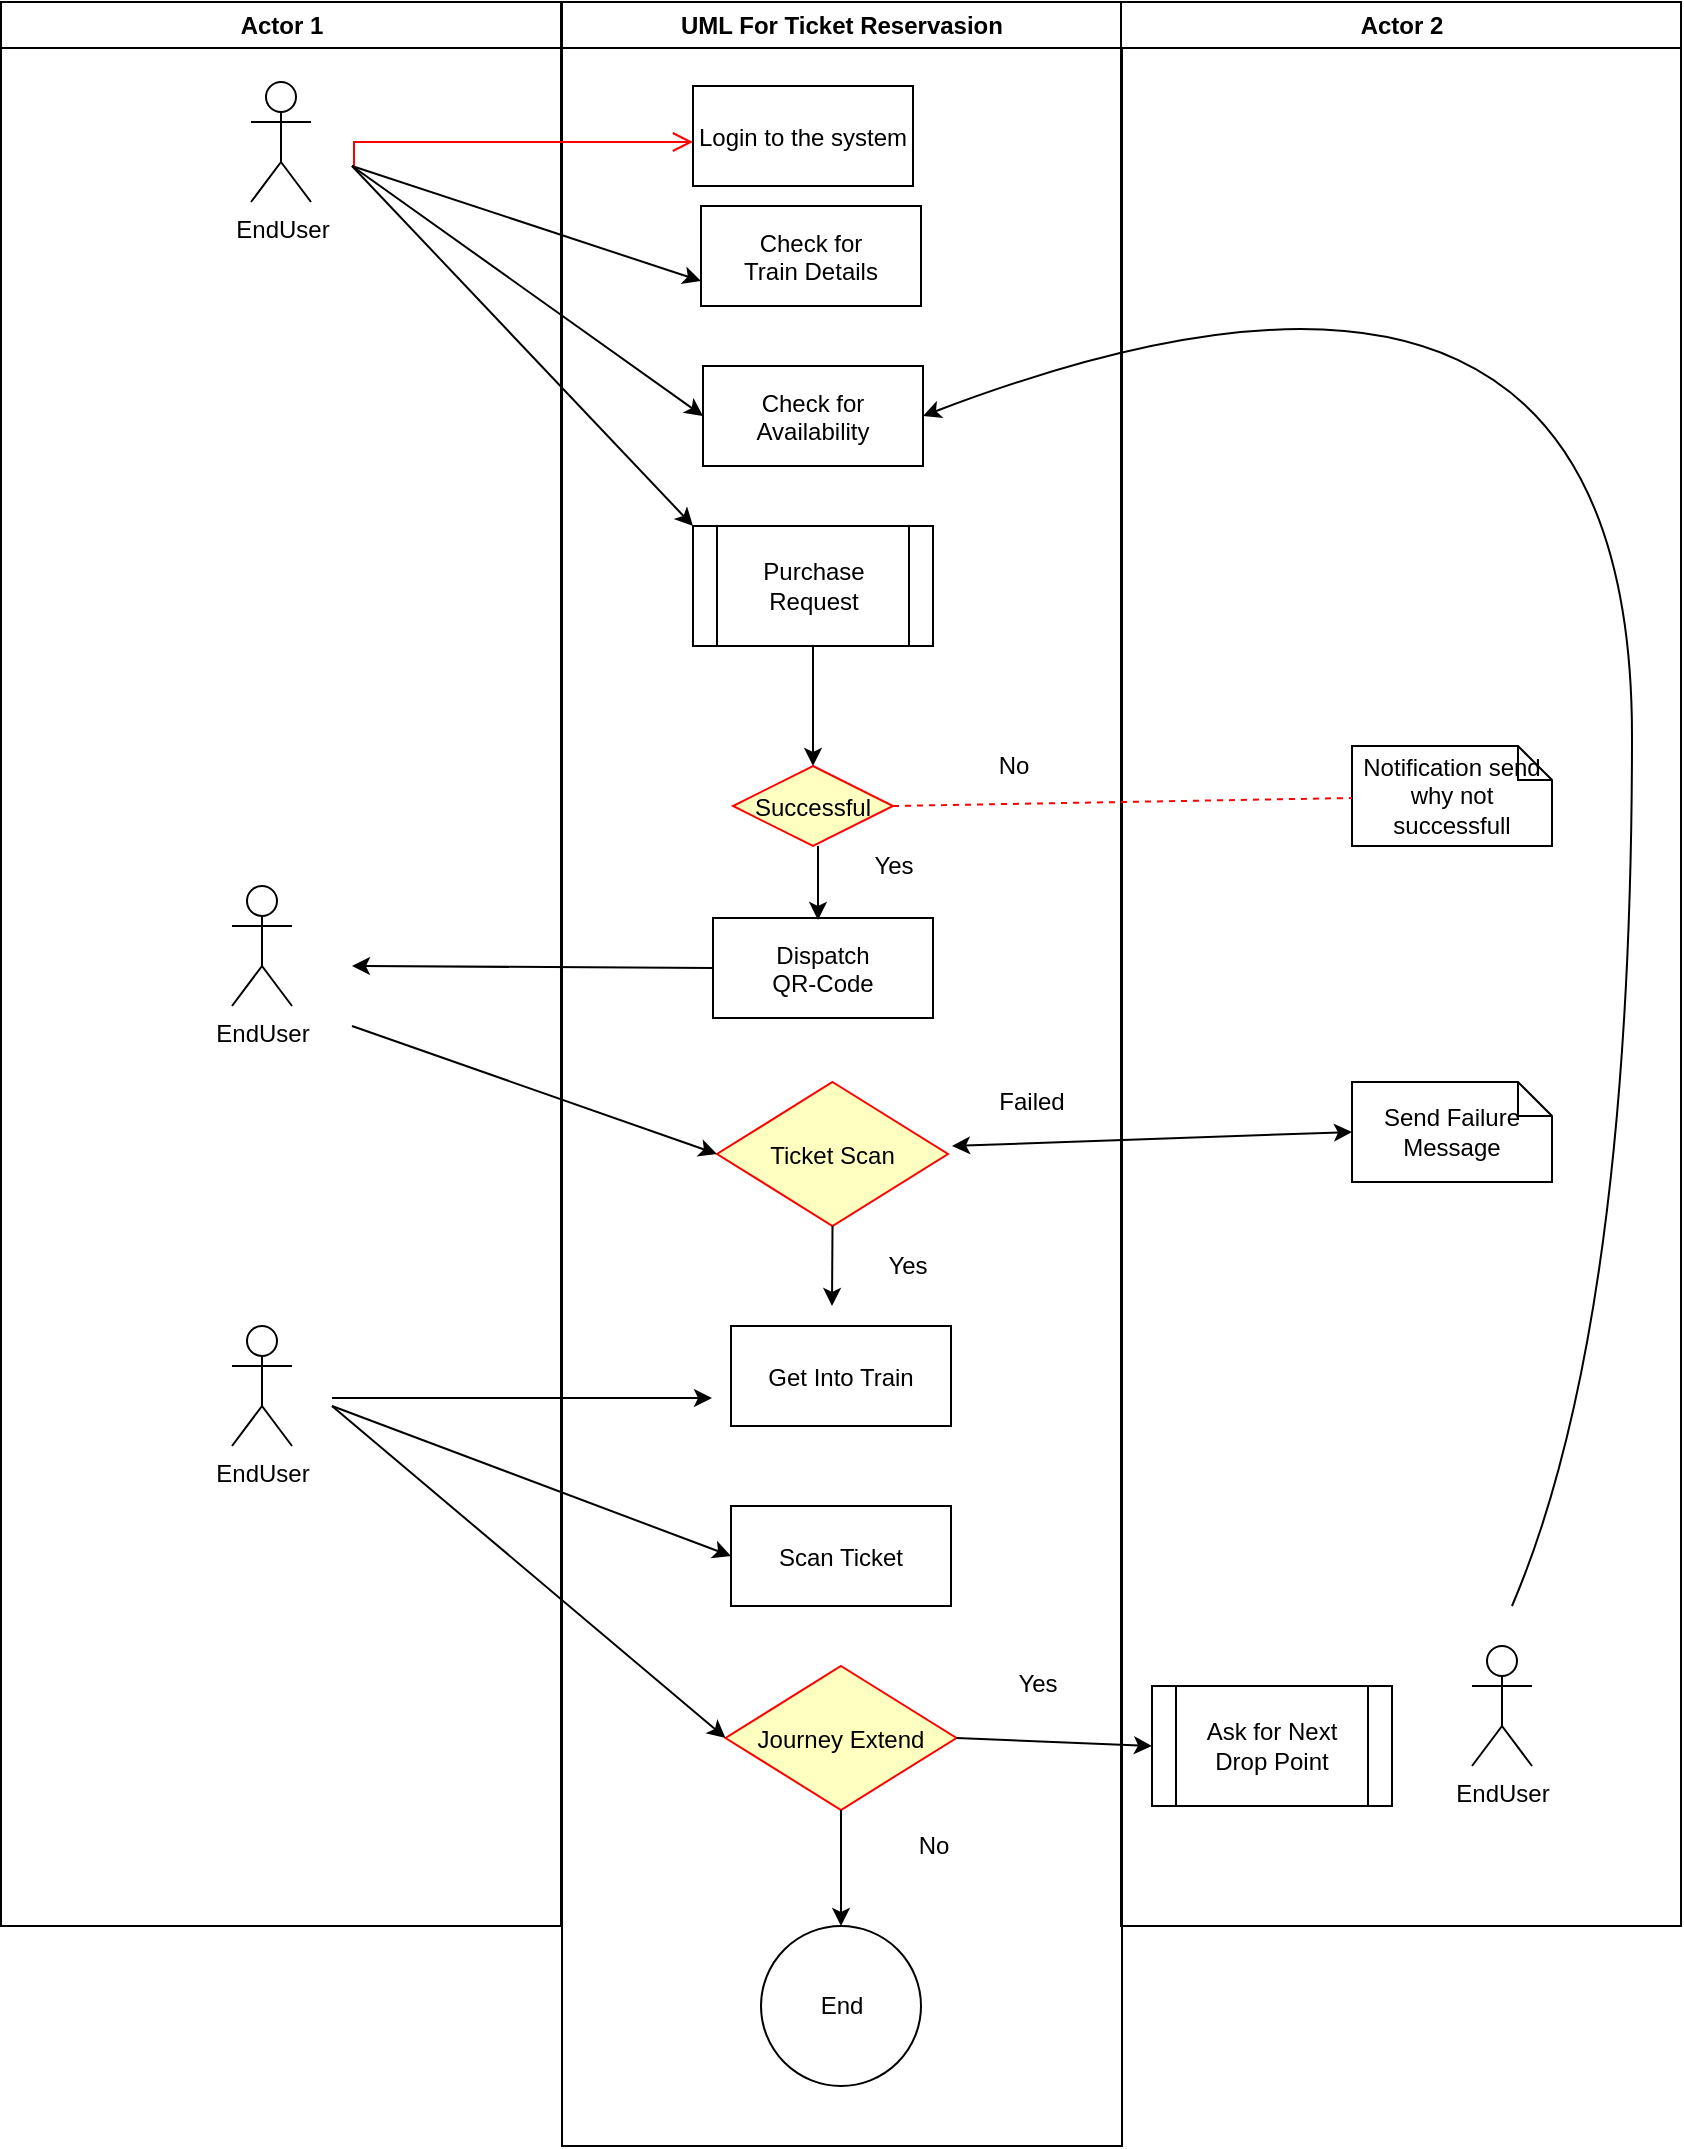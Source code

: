 <mxfile version="14.0.1" type="device"><diagram name="Page-1" id="e7e014a7-5840-1c2e-5031-d8a46d1fe8dd"><mxGraphModel dx="1310" dy="655" grid="1" gridSize="10" guides="1" tooltips="1" connect="1" arrows="1" fold="1" page="1" pageScale="1" pageWidth="1169" pageHeight="826" background="#ffffff" math="0" shadow="0"><root><mxCell id="0"/><mxCell id="1" parent="0"/><mxCell id="2" value="Actor 1" style="swimlane;whiteSpace=wrap" parent="1" vertex="1"><mxGeometry x="164.5" y="128" width="280" height="962" as="geometry"/></mxCell><mxCell id="hUE03S2M3CRm0VafGHR8-41" value="EndUser" style="shape=umlActor;verticalLabelPosition=bottom;verticalAlign=top;html=1;outlineConnect=0;" vertex="1" parent="2"><mxGeometry x="125" y="40" width="30" height="60" as="geometry"/></mxCell><mxCell id="hUE03S2M3CRm0VafGHR8-58" value="EndUser" style="shape=umlActor;verticalLabelPosition=bottom;verticalAlign=top;html=1;outlineConnect=0;" vertex="1" parent="2"><mxGeometry x="115.5" y="442" width="30" height="60" as="geometry"/></mxCell><mxCell id="hUE03S2M3CRm0VafGHR8-73" value="EndUser" style="shape=umlActor;verticalLabelPosition=bottom;verticalAlign=top;html=1;outlineConnect=0;" vertex="1" parent="2"><mxGeometry x="115.5" y="662" width="30" height="60" as="geometry"/></mxCell><mxCell id="hUE03S2M3CRm0VafGHR8-74" value="" style="endArrow=classic;html=1;" edge="1" parent="2"><mxGeometry width="50" height="50" relative="1" as="geometry"><mxPoint x="165.5" y="698" as="sourcePoint"/><mxPoint x="355.5" y="698" as="targetPoint"/></mxGeometry></mxCell><mxCell id="3" value="UML For Ticket Reservasion" style="swimlane;whiteSpace=wrap" parent="1" vertex="1"><mxGeometry x="445" y="128" width="280" height="1072" as="geometry"/></mxCell><mxCell id="14" value="" style="edgeStyle=elbowEdgeStyle;elbow=horizontal;verticalAlign=bottom;endArrow=open;endSize=8;strokeColor=#FF0000;endFill=1;rounded=0" parent="3" target="15" edge="1"><mxGeometry x="40" y="20" as="geometry"><mxPoint x="55" y="90" as="targetPoint"/><mxPoint x="-104" y="82" as="sourcePoint"/><Array as="points"><mxPoint x="-104" y="70"/></Array></mxGeometry></mxCell><mxCell id="15" value="Login to the system" style="" parent="3" vertex="1"><mxGeometry x="65.5" y="42" width="110" height="50" as="geometry"/></mxCell><mxCell id="16" value="Check for &#10;Availability" style="" parent="3" vertex="1"><mxGeometry x="70.5" y="182" width="110" height="50" as="geometry"/></mxCell><mxCell id="21" value="Successful" style="rhombus;fillColor=#ffffc0;strokeColor=#ff0000;" parent="3" vertex="1"><mxGeometry x="85.5" y="382" width="80" height="40" as="geometry"/></mxCell><mxCell id="hUE03S2M3CRm0VafGHR8-45" value="Check for &#10;Train Details" style="" vertex="1" parent="3"><mxGeometry x="69.5" y="102" width="110" height="50" as="geometry"/></mxCell><mxCell id="hUE03S2M3CRm0VafGHR8-54" value="Purchase Request" style="shape=process;whiteSpace=wrap;html=1;backgroundOutline=1;" vertex="1" parent="3"><mxGeometry x="65.5" y="262" width="120" height="60" as="geometry"/></mxCell><mxCell id="hUE03S2M3CRm0VafGHR8-55" value="" style="endArrow=classic;html=1;exitX=0.5;exitY=1;exitDx=0;exitDy=0;entryX=0.5;entryY=0;entryDx=0;entryDy=0;" edge="1" parent="3" source="hUE03S2M3CRm0VafGHR8-54" target="21"><mxGeometry width="50" height="50" relative="1" as="geometry"><mxPoint x="175.5" y="242" as="sourcePoint"/><mxPoint x="225.5" y="192" as="targetPoint"/></mxGeometry></mxCell><mxCell id="hUE03S2M3CRm0VafGHR8-57" value="No" style="text;html=1;strokeColor=none;fillColor=none;align=center;verticalAlign=middle;whiteSpace=wrap;rounded=0;" vertex="1" parent="3"><mxGeometry x="205.5" y="372" width="40" height="20" as="geometry"/></mxCell><mxCell id="30" value="Dispatch&#10;QR-Code" style="" parent="3" vertex="1"><mxGeometry x="75.5" y="458" width="110" height="50" as="geometry"/></mxCell><mxCell id="hUE03S2M3CRm0VafGHR8-60" value="Yes" style="text;html=1;strokeColor=none;fillColor=none;align=center;verticalAlign=middle;whiteSpace=wrap;rounded=0;" vertex="1" parent="3"><mxGeometry x="145.5" y="422" width="40" height="20" as="geometry"/></mxCell><mxCell id="hUE03S2M3CRm0VafGHR8-65" value="Ticket Scan" style="rhombus;fillColor=#ffffc0;strokeColor=#ff0000;" vertex="1" parent="3"><mxGeometry x="77.5" y="540" width="115.5" height="72" as="geometry"/></mxCell><mxCell id="hUE03S2M3CRm0VafGHR8-67" value="Failed" style="text;html=1;strokeColor=none;fillColor=none;align=center;verticalAlign=middle;whiteSpace=wrap;rounded=0;" vertex="1" parent="3"><mxGeometry x="215" y="540" width="40" height="20" as="geometry"/></mxCell><mxCell id="hUE03S2M3CRm0VafGHR8-70" value="Yes" style="text;html=1;strokeColor=none;fillColor=none;align=center;verticalAlign=middle;whiteSpace=wrap;rounded=0;" vertex="1" parent="3"><mxGeometry x="153" y="622" width="40" height="20" as="geometry"/></mxCell><mxCell id="33" value="Get Into Train" style="" parent="3" vertex="1"><mxGeometry x="84.5" y="662" width="110" height="50" as="geometry"/></mxCell><mxCell id="hUE03S2M3CRm0VafGHR8-76" value="Journey Extend" style="rhombus;fillColor=#ffffc0;strokeColor=#ff0000;" vertex="1" parent="3"><mxGeometry x="81.75" y="832" width="115.5" height="72" as="geometry"/></mxCell><mxCell id="hUE03S2M3CRm0VafGHR8-77" value="Scan Ticket" style="" vertex="1" parent="3"><mxGeometry x="84.5" y="752" width="110" height="50" as="geometry"/></mxCell><mxCell id="hUE03S2M3CRm0VafGHR8-78" value="No" style="text;html=1;strokeColor=none;fillColor=none;align=center;verticalAlign=middle;whiteSpace=wrap;rounded=0;" vertex="1" parent="3"><mxGeometry x="165.5" y="912" width="40" height="20" as="geometry"/></mxCell><mxCell id="hUE03S2M3CRm0VafGHR8-79" value="End" style="ellipse;whiteSpace=wrap;html=1;aspect=fixed;" vertex="1" parent="3"><mxGeometry x="99.5" y="962" width="80" height="80" as="geometry"/></mxCell><mxCell id="hUE03S2M3CRm0VafGHR8-81" value="" style="endArrow=classic;html=1;exitX=0.5;exitY=1;exitDx=0;exitDy=0;entryX=0.5;entryY=0;entryDx=0;entryDy=0;" edge="1" parent="3" source="hUE03S2M3CRm0VafGHR8-76" target="hUE03S2M3CRm0VafGHR8-79"><mxGeometry width="50" height="50" relative="1" as="geometry"><mxPoint x="175" y="972" as="sourcePoint"/><mxPoint x="225" y="922" as="targetPoint"/></mxGeometry></mxCell><mxCell id="hUE03S2M3CRm0VafGHR8-82" value="Yes" style="text;html=1;strokeColor=none;fillColor=none;align=center;verticalAlign=middle;whiteSpace=wrap;rounded=0;" vertex="1" parent="3"><mxGeometry x="218" y="831" width="40" height="20" as="geometry"/></mxCell><mxCell id="4" value="Actor 2" style="swimlane;whiteSpace=wrap" parent="1" vertex="1"><mxGeometry x="724.5" y="128" width="280" height="962" as="geometry"/></mxCell><mxCell id="31" value="Notification send why not successfull" style="shape=note;whiteSpace=wrap;size=17" parent="4" vertex="1"><mxGeometry x="115.5" y="372" width="100" height="50" as="geometry"/></mxCell><mxCell id="hUE03S2M3CRm0VafGHR8-68" value="Send Failure Message" style="shape=note;whiteSpace=wrap;size=17" vertex="1" parent="4"><mxGeometry x="115.5" y="540" width="100" height="50" as="geometry"/></mxCell><mxCell id="hUE03S2M3CRm0VafGHR8-84" value="EndUser" style="shape=umlActor;verticalLabelPosition=bottom;verticalAlign=top;html=1;outlineConnect=0;" vertex="1" parent="4"><mxGeometry x="175.5" y="822" width="30" height="60" as="geometry"/></mxCell><mxCell id="hUE03S2M3CRm0VafGHR8-85" value="Ask for Next Drop Point" style="shape=process;whiteSpace=wrap;html=1;backgroundOutline=1;" vertex="1" parent="4"><mxGeometry x="15.5" y="842" width="120" height="60" as="geometry"/></mxCell><mxCell id="hUE03S2M3CRm0VafGHR8-46" value="" style="endArrow=classic;html=1;entryX=0;entryY=0.5;entryDx=0;entryDy=0;" edge="1" parent="1" target="16"><mxGeometry width="50" height="50" relative="1" as="geometry"><mxPoint x="340" y="210" as="sourcePoint"/><mxPoint x="670" y="320" as="targetPoint"/></mxGeometry></mxCell><mxCell id="hUE03S2M3CRm0VafGHR8-47" value="" style="endArrow=classic;html=1;entryX=0;entryY=0.75;entryDx=0;entryDy=0;" edge="1" parent="1" target="hUE03S2M3CRm0VafGHR8-45"><mxGeometry width="50" height="50" relative="1" as="geometry"><mxPoint x="340" y="210" as="sourcePoint"/><mxPoint x="520" y="295" as="targetPoint"/></mxGeometry></mxCell><mxCell id="32" value="" style="endArrow=none;strokeColor=#FF0000;endFill=0;rounded=0;dashed=1;exitX=1;exitY=0.5;exitDx=0;exitDy=0;" parent="1" source="21" edge="1"><mxGeometry relative="1" as="geometry"><mxPoint x="840" y="526" as="targetPoint"/></mxGeometry></mxCell><mxCell id="hUE03S2M3CRm0VafGHR8-49" value="" style="endArrow=classic;html=1;entryX=0;entryY=0;entryDx=0;entryDy=0;" edge="1" parent="1" target="hUE03S2M3CRm0VafGHR8-54"><mxGeometry width="50" height="50" relative="1" as="geometry"><mxPoint x="340" y="210" as="sourcePoint"/><mxPoint x="490" y="410" as="targetPoint"/></mxGeometry></mxCell><mxCell id="hUE03S2M3CRm0VafGHR8-59" value="" style="endArrow=classic;html=1;exitX=0.5;exitY=1;exitDx=0;exitDy=0;entryX=0.5;entryY=0;entryDx=0;entryDy=0;" edge="1" parent="1"><mxGeometry width="50" height="50" relative="1" as="geometry"><mxPoint x="573" y="550" as="sourcePoint"/><mxPoint x="573" y="587" as="targetPoint"/></mxGeometry></mxCell><mxCell id="hUE03S2M3CRm0VafGHR8-63" value="" style="endArrow=classic;html=1;exitX=0;exitY=0.5;exitDx=0;exitDy=0;" edge="1" parent="1" source="30"><mxGeometry width="50" height="50" relative="1" as="geometry"><mxPoint x="620" y="450" as="sourcePoint"/><mxPoint x="340" y="610" as="targetPoint"/></mxGeometry></mxCell><mxCell id="hUE03S2M3CRm0VafGHR8-66" value="" style="endArrow=classic;html=1;entryX=0;entryY=0.5;entryDx=0;entryDy=0;" edge="1" parent="1" target="hUE03S2M3CRm0VafGHR8-65"><mxGeometry width="50" height="50" relative="1" as="geometry"><mxPoint x="340" y="640" as="sourcePoint"/><mxPoint x="670" y="650" as="targetPoint"/></mxGeometry></mxCell><mxCell id="hUE03S2M3CRm0VafGHR8-69" value="" style="endArrow=classic;startArrow=classic;html=1;entryX=0;entryY=0.5;entryDx=0;entryDy=0;entryPerimeter=0;" edge="1" parent="1" target="hUE03S2M3CRm0VafGHR8-68"><mxGeometry width="50" height="50" relative="1" as="geometry"><mxPoint x="640" y="700" as="sourcePoint"/><mxPoint x="670" y="660" as="targetPoint"/></mxGeometry></mxCell><mxCell id="hUE03S2M3CRm0VafGHR8-72" value="" style="endArrow=classic;html=1;exitX=0.5;exitY=1;exitDx=0;exitDy=0;" edge="1" parent="1" source="hUE03S2M3CRm0VafGHR8-65"><mxGeometry width="50" height="50" relative="1" as="geometry"><mxPoint x="620" y="680" as="sourcePoint"/><mxPoint x="580" y="780" as="targetPoint"/></mxGeometry></mxCell><mxCell id="hUE03S2M3CRm0VafGHR8-75" value="" style="endArrow=classic;html=1;entryX=0;entryY=0.5;entryDx=0;entryDy=0;" edge="1" parent="1" target="hUE03S2M3CRm0VafGHR8-77"><mxGeometry width="50" height="50" relative="1" as="geometry"><mxPoint x="330" y="830" as="sourcePoint"/><mxPoint x="520" y="920" as="targetPoint"/></mxGeometry></mxCell><mxCell id="hUE03S2M3CRm0VafGHR8-80" value="" style="endArrow=classic;html=1;entryX=0;entryY=0.5;entryDx=0;entryDy=0;" edge="1" parent="1" target="hUE03S2M3CRm0VafGHR8-76"><mxGeometry width="50" height="50" relative="1" as="geometry"><mxPoint x="330" y="830" as="sourcePoint"/><mxPoint x="539.5" y="915" as="targetPoint"/></mxGeometry></mxCell><mxCell id="hUE03S2M3CRm0VafGHR8-87" value="" style="endArrow=classic;html=1;entryX=0;entryY=0.5;entryDx=0;entryDy=0;exitX=1;exitY=0.5;exitDx=0;exitDy=0;" edge="1" parent="1" source="hUE03S2M3CRm0VafGHR8-76" target="hUE03S2M3CRm0VafGHR8-85"><mxGeometry width="50" height="50" relative="1" as="geometry"><mxPoint x="620" y="1010" as="sourcePoint"/><mxPoint x="670" y="960" as="targetPoint"/></mxGeometry></mxCell><mxCell id="hUE03S2M3CRm0VafGHR8-89" value="" style="curved=1;endArrow=classic;html=1;entryX=1;entryY=0.5;entryDx=0;entryDy=0;" edge="1" parent="1" target="16"><mxGeometry width="50" height="50" relative="1" as="geometry"><mxPoint x="920" y="930" as="sourcePoint"/><mxPoint x="960" y="200" as="targetPoint"/><Array as="points"><mxPoint x="980" y="790"/><mxPoint x="980" y="200"/></Array></mxGeometry></mxCell></root></mxGraphModel></diagram></mxfile>